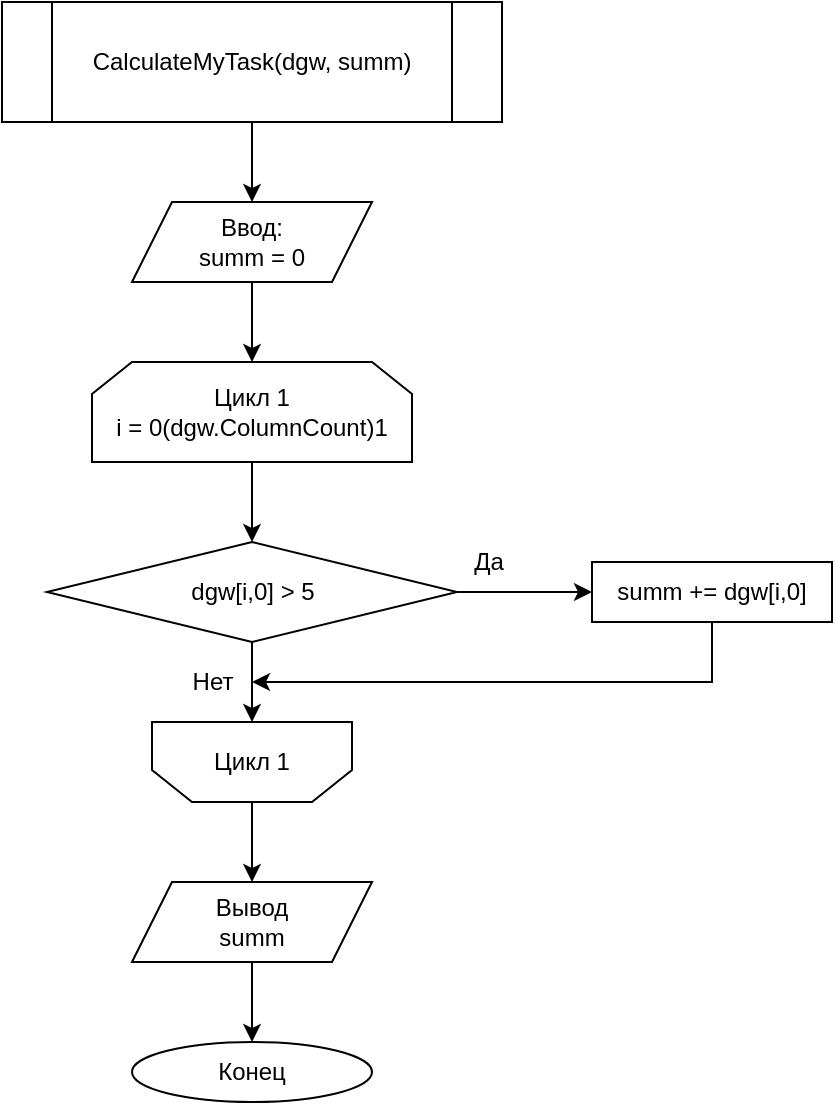 <mxfile version="13.7.9" type="device"><diagram id="zOe5xFSaHHoDvOGJg3d8" name="Страница 1"><mxGraphModel dx="852" dy="494" grid="1" gridSize="10" guides="1" tooltips="1" connect="1" arrows="1" fold="1" page="1" pageScale="1" pageWidth="827" pageHeight="1169" math="0" shadow="0"><root><mxCell id="0"/><mxCell id="1" parent="0"/><mxCell id="Qh0nZ1u3bdS7E4ztZ27y-11" style="edgeStyle=orthogonalEdgeStyle;rounded=0;orthogonalLoop=1;jettySize=auto;html=1;entryX=0.5;entryY=0;entryDx=0;entryDy=0;" parent="1" source="Qh0nZ1u3bdS7E4ztZ27y-1" target="Qh0nZ1u3bdS7E4ztZ27y-2" edge="1"><mxGeometry relative="1" as="geometry"/></mxCell><mxCell id="Qh0nZ1u3bdS7E4ztZ27y-1" value="CalculateMyTask(dgw, summ)" style="shape=process;whiteSpace=wrap;html=1;backgroundOutline=1;" parent="1" vertex="1"><mxGeometry x="225" width="250" height="60" as="geometry"/></mxCell><mxCell id="Qh0nZ1u3bdS7E4ztZ27y-12" style="edgeStyle=orthogonalEdgeStyle;rounded=0;orthogonalLoop=1;jettySize=auto;html=1;entryX=0.5;entryY=0;entryDx=0;entryDy=0;" parent="1" source="Qh0nZ1u3bdS7E4ztZ27y-2" target="Qh0nZ1u3bdS7E4ztZ27y-5" edge="1"><mxGeometry relative="1" as="geometry"/></mxCell><mxCell id="Qh0nZ1u3bdS7E4ztZ27y-2" value="Ввод:&lt;br&gt;summ = 0" style="shape=parallelogram;perimeter=parallelogramPerimeter;whiteSpace=wrap;html=1;fixedSize=1;" parent="1" vertex="1"><mxGeometry x="290" y="100" width="120" height="40" as="geometry"/></mxCell><mxCell id="Qh0nZ1u3bdS7E4ztZ27y-13" style="edgeStyle=orthogonalEdgeStyle;rounded=0;orthogonalLoop=1;jettySize=auto;html=1;entryX=0.5;entryY=0;entryDx=0;entryDy=0;" parent="1" source="Qh0nZ1u3bdS7E4ztZ27y-5" target="Qh0nZ1u3bdS7E4ztZ27y-6" edge="1"><mxGeometry relative="1" as="geometry"/></mxCell><mxCell id="Qh0nZ1u3bdS7E4ztZ27y-5" value="Цикл 1&lt;br&gt;i = 0(dgw.ColumnCount)1" style="shape=loopLimit;whiteSpace=wrap;html=1;" parent="1" vertex="1"><mxGeometry x="270" y="180" width="160" height="50" as="geometry"/></mxCell><mxCell id="Qh0nZ1u3bdS7E4ztZ27y-14" style="edgeStyle=orthogonalEdgeStyle;rounded=0;orthogonalLoop=1;jettySize=auto;html=1;entryX=0;entryY=0.5;entryDx=0;entryDy=0;" parent="1" source="Qh0nZ1u3bdS7E4ztZ27y-6" target="Qh0nZ1u3bdS7E4ztZ27y-7" edge="1"><mxGeometry relative="1" as="geometry"/></mxCell><mxCell id="Qh0nZ1u3bdS7E4ztZ27y-15" style="edgeStyle=orthogonalEdgeStyle;rounded=0;orthogonalLoop=1;jettySize=auto;html=1;entryX=0.5;entryY=1;entryDx=0;entryDy=0;" parent="1" source="Qh0nZ1u3bdS7E4ztZ27y-6" target="Qh0nZ1u3bdS7E4ztZ27y-8" edge="1"><mxGeometry relative="1" as="geometry"/></mxCell><mxCell id="Qh0nZ1u3bdS7E4ztZ27y-6" value="dgw[i,0] &amp;gt; 5" style="rhombus;whiteSpace=wrap;html=1;" parent="1" vertex="1"><mxGeometry x="247.5" y="270" width="205" height="50" as="geometry"/></mxCell><mxCell id="Qh0nZ1u3bdS7E4ztZ27y-19" style="edgeStyle=orthogonalEdgeStyle;rounded=0;orthogonalLoop=1;jettySize=auto;html=1;" parent="1" source="Qh0nZ1u3bdS7E4ztZ27y-7" edge="1"><mxGeometry relative="1" as="geometry"><mxPoint x="350" y="340" as="targetPoint"/><Array as="points"><mxPoint x="580" y="340"/><mxPoint x="350" y="340"/></Array></mxGeometry></mxCell><mxCell id="Qh0nZ1u3bdS7E4ztZ27y-7" value="summ += dgw[i,0]" style="rounded=0;whiteSpace=wrap;html=1;" parent="1" vertex="1"><mxGeometry x="520" y="280" width="120" height="30" as="geometry"/></mxCell><mxCell id="Qh0nZ1u3bdS7E4ztZ27y-17" style="edgeStyle=orthogonalEdgeStyle;rounded=0;orthogonalLoop=1;jettySize=auto;html=1;entryX=0.5;entryY=0;entryDx=0;entryDy=0;" parent="1" source="Qh0nZ1u3bdS7E4ztZ27y-8" target="Qh0nZ1u3bdS7E4ztZ27y-9" edge="1"><mxGeometry relative="1" as="geometry"/></mxCell><mxCell id="Qh0nZ1u3bdS7E4ztZ27y-8" value="Цикл 1" style="shape=loopLimit;whiteSpace=wrap;html=1;direction=west;" parent="1" vertex="1"><mxGeometry x="300" y="360" width="100" height="40" as="geometry"/></mxCell><mxCell id="Qh0nZ1u3bdS7E4ztZ27y-18" style="edgeStyle=orthogonalEdgeStyle;rounded=0;orthogonalLoop=1;jettySize=auto;html=1;entryX=0.5;entryY=0;entryDx=0;entryDy=0;" parent="1" source="Qh0nZ1u3bdS7E4ztZ27y-9" target="Qh0nZ1u3bdS7E4ztZ27y-10" edge="1"><mxGeometry relative="1" as="geometry"/></mxCell><mxCell id="Qh0nZ1u3bdS7E4ztZ27y-9" value="Вывод&lt;br&gt;summ" style="shape=parallelogram;perimeter=parallelogramPerimeter;whiteSpace=wrap;html=1;fixedSize=1;" parent="1" vertex="1"><mxGeometry x="290" y="440" width="120" height="40" as="geometry"/></mxCell><mxCell id="Qh0nZ1u3bdS7E4ztZ27y-10" value="Конец" style="ellipse;whiteSpace=wrap;html=1;" parent="1" vertex="1"><mxGeometry x="290" y="520" width="120" height="30" as="geometry"/></mxCell><mxCell id="Qh0nZ1u3bdS7E4ztZ27y-20" value="Да" style="text;html=1;align=center;verticalAlign=middle;resizable=0;points=[];autosize=1;" parent="1" vertex="1"><mxGeometry x="452.5" y="270" width="30" height="20" as="geometry"/></mxCell><mxCell id="Qh0nZ1u3bdS7E4ztZ27y-21" value="Нет" style="text;html=1;align=center;verticalAlign=middle;resizable=0;points=[];autosize=1;" parent="1" vertex="1"><mxGeometry x="310" y="330" width="40" height="20" as="geometry"/></mxCell></root></mxGraphModel></diagram></mxfile>